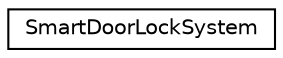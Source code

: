 digraph "Graphical Class Hierarchy"
{
 // LATEX_PDF_SIZE
  edge [fontname="Helvetica",fontsize="10",labelfontname="Helvetica",labelfontsize="10"];
  node [fontname="Helvetica",fontsize="10",shape=record];
  rankdir="LR";
  Node0 [label="SmartDoorLockSystem",height=0.2,width=0.4,color="black", fillcolor="white", style="filled",URL="$classSmartDoorLockSystem.html",tooltip=" "];
}
